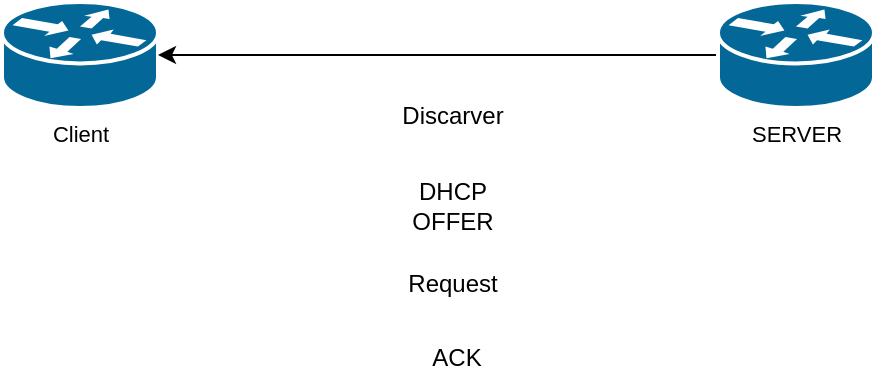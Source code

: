 <mxfile version="21.6.9" type="github">
  <diagram name="ページ1" id="lDiP6mujEjFrViueAqAz">
    <mxGraphModel dx="1914" dy="991" grid="0" gridSize="10" guides="1" tooltips="1" connect="1" arrows="1" fold="1" page="1" pageScale="1" pageWidth="827" pageHeight="1169" math="0" shadow="0">
      <root>
        <mxCell id="0" />
        <mxCell id="1" parent="0" />
        <mxCell id="XZkc61CAfvNK-924xg8p-1" value="Client" style="shape=mxgraph.cisco.routers.router;sketch=0;html=1;pointerEvents=1;dashed=0;fillColor=#036897;strokeColor=#ffffff;strokeWidth=2;verticalLabelPosition=bottom;verticalAlign=top;align=center;outlineConnect=0;fontFamily=Helvetica;fontSize=11;fontColor=default;" parent="1" vertex="1">
          <mxGeometry x="367" y="154" width="78" height="53" as="geometry" />
        </mxCell>
        <mxCell id="XZkc61CAfvNK-924xg8p-3" style="edgeStyle=orthogonalEdgeStyle;rounded=0;orthogonalLoop=1;jettySize=auto;html=1;exitX=0;exitY=0.5;exitDx=0;exitDy=0;exitPerimeter=0;entryX=1;entryY=0.5;entryDx=0;entryDy=0;entryPerimeter=0;" parent="1" source="XZkc61CAfvNK-924xg8p-2" target="XZkc61CAfvNK-924xg8p-1" edge="1">
          <mxGeometry relative="1" as="geometry" />
        </mxCell>
        <mxCell id="XZkc61CAfvNK-924xg8p-2" value="SERVER" style="shape=mxgraph.cisco.routers.router;sketch=0;html=1;pointerEvents=1;dashed=0;fillColor=#036897;strokeColor=#ffffff;strokeWidth=2;verticalLabelPosition=bottom;verticalAlign=top;align=center;outlineConnect=0;fontFamily=Helvetica;fontSize=11;fontColor=default;" parent="1" vertex="1">
          <mxGeometry x="725" y="154" width="78" height="53" as="geometry" />
        </mxCell>
        <mxCell id="x_MYkYEinyPQgA3aRosP-1" value="DHCP&lt;br&gt;OFFER" style="text;html=1;align=center;verticalAlign=middle;resizable=0;points=[];autosize=1;strokeColor=none;fillColor=none;" vertex="1" parent="1">
          <mxGeometry x="562" y="235" width="59" height="41" as="geometry" />
        </mxCell>
        <mxCell id="x_MYkYEinyPQgA3aRosP-2" value="Request" style="text;html=1;align=center;verticalAlign=middle;resizable=0;points=[];autosize=1;strokeColor=none;fillColor=none;" vertex="1" parent="1">
          <mxGeometry x="560" y="282" width="63" height="26" as="geometry" />
        </mxCell>
        <mxCell id="x_MYkYEinyPQgA3aRosP-3" value="Discarver" style="text;html=1;align=center;verticalAlign=middle;resizable=0;points=[];autosize=1;strokeColor=none;fillColor=none;" vertex="1" parent="1">
          <mxGeometry x="557" y="198" width="69" height="26" as="geometry" />
        </mxCell>
        <mxCell id="x_MYkYEinyPQgA3aRosP-4" value="ACK" style="text;html=1;align=center;verticalAlign=middle;resizable=0;points=[];autosize=1;strokeColor=none;fillColor=none;" vertex="1" parent="1">
          <mxGeometry x="572" y="319" width="43" height="26" as="geometry" />
        </mxCell>
      </root>
    </mxGraphModel>
  </diagram>
</mxfile>
